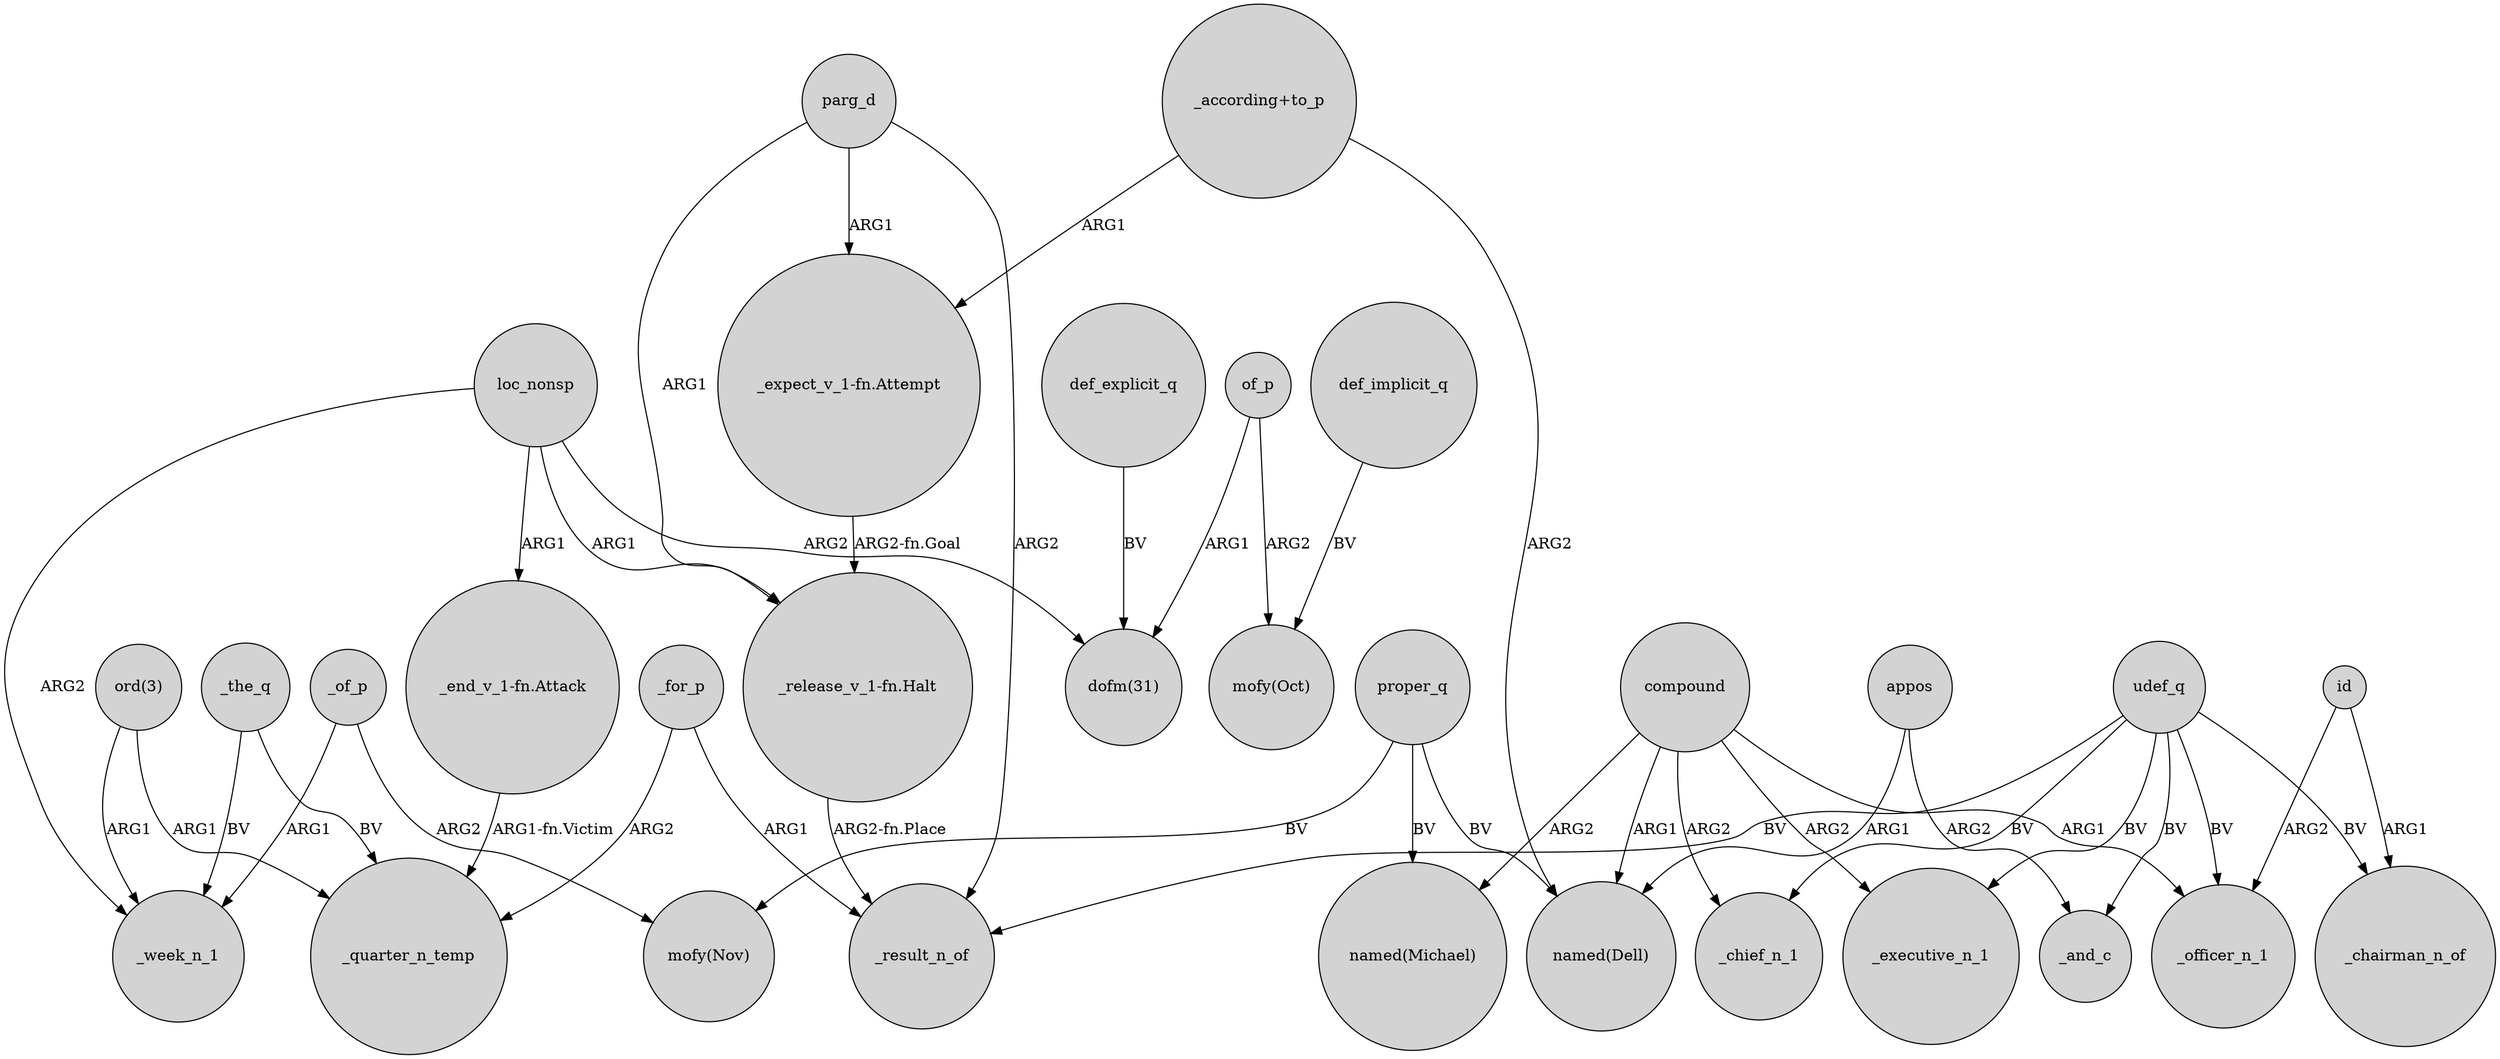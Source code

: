 digraph {
	node [shape=circle style=filled]
	_the_q -> _week_n_1 [label=BV]
	id -> _chairman_n_of [label=ARG1]
	"ord(3)" -> _week_n_1 [label=ARG1]
	compound -> "named(Michael)" [label=ARG2]
	compound -> _chief_n_1 [label=ARG2]
	appos -> _and_c [label=ARG2]
	"ord(3)" -> _quarter_n_temp [label=ARG1]
	parg_d -> _result_n_of [label=ARG2]
	udef_q -> _chairman_n_of [label=BV]
	of_p -> "mofy(Oct)" [label=ARG2]
	udef_q -> _chief_n_1 [label=BV]
	_the_q -> _quarter_n_temp [label=BV]
	loc_nonsp -> "_release_v_1-fn.Halt" [label=ARG1]
	_of_p -> _week_n_1 [label=ARG1]
	appos -> "named(Dell)" [label=ARG1]
	loc_nonsp -> _week_n_1 [label=ARG2]
	of_p -> "dofm(31)" [label=ARG1]
	udef_q -> _and_c [label=BV]
	"_release_v_1-fn.Halt" -> _result_n_of [label="ARG2-fn.Place"]
	proper_q -> "mofy(Nov)" [label=BV]
	proper_q -> "named(Michael)" [label=BV]
	udef_q -> _executive_n_1 [label=BV]
	parg_d -> "_release_v_1-fn.Halt" [label=ARG1]
	"_according+to_p" -> "_expect_v_1-fn.Attempt" [label=ARG1]
	_for_p -> _quarter_n_temp [label=ARG2]
	_of_p -> "mofy(Nov)" [label=ARG2]
	"_according+to_p" -> "named(Dell)" [label=ARG2]
	loc_nonsp -> "_end_v_1-fn.Attack" [label=ARG1]
	"_end_v_1-fn.Attack" -> _quarter_n_temp [label="ARG1-fn.Victim"]
	_for_p -> _result_n_of [label=ARG1]
	compound -> _officer_n_1 [label=ARG1]
	udef_q -> _officer_n_1 [label=BV]
	def_implicit_q -> "mofy(Oct)" [label=BV]
	def_explicit_q -> "dofm(31)" [label=BV]
	loc_nonsp -> "dofm(31)" [label=ARG2]
	id -> _officer_n_1 [label=ARG2]
	udef_q -> _result_n_of [label=BV]
	proper_q -> "named(Dell)" [label=BV]
	compound -> _executive_n_1 [label=ARG2]
	parg_d -> "_expect_v_1-fn.Attempt" [label=ARG1]
	compound -> "named(Dell)" [label=ARG1]
	"_expect_v_1-fn.Attempt" -> "_release_v_1-fn.Halt" [label="ARG2-fn.Goal"]
}
